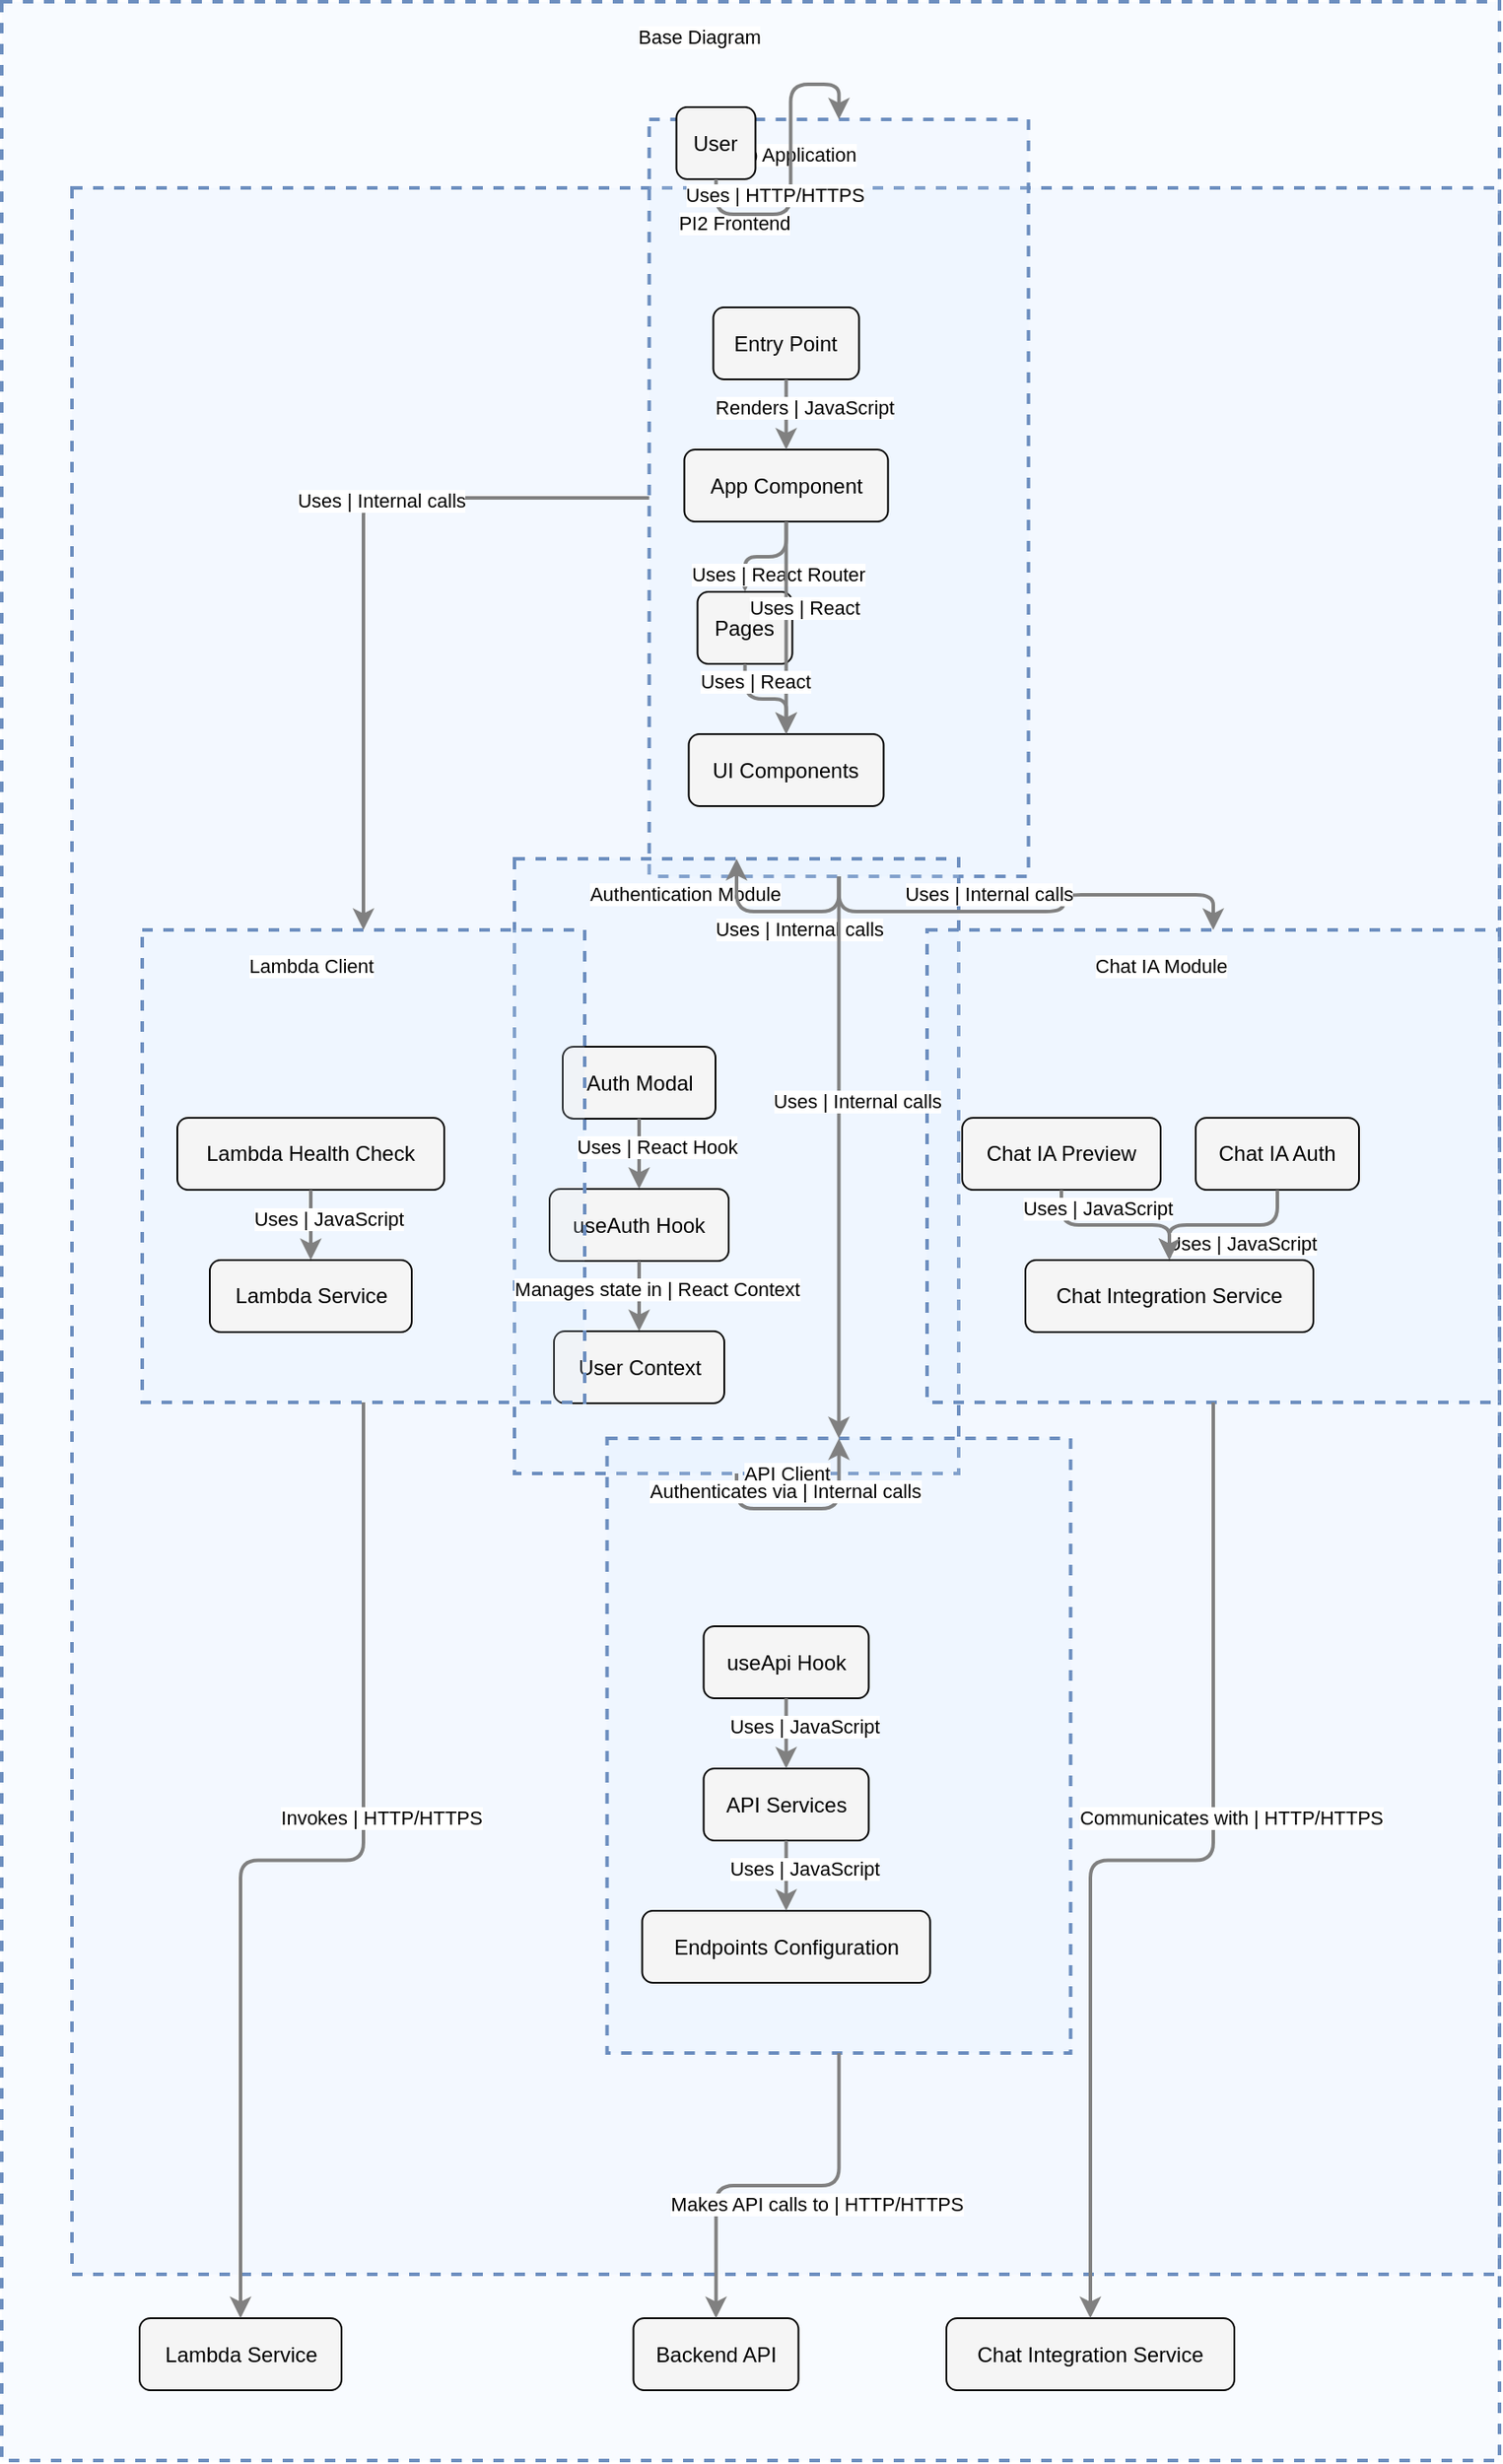 <?xml version="1.0" encoding="UTF-8"?>
        <mxfile version="14.6.5" type="device">
          <diagram id="codeviz-diagram" name="System Diagram">
            <mxGraphModel dx="1000" dy="1000" grid="1" gridSize="10" guides="1" tooltips="1" connect="1" arrows="1" fold="1" page="1" pageScale="1" pageWidth="1169" pageHeight="827" math="0" shadow="0">
              <root>
                <mxCell id="0"/>
                <mxCell id="1" parent="0"/>
                <mxCell id="web_app_boundary" value="" style="html=1;whiteSpace=wrap;container=1;fillColor=#dae8fc;strokeColor=#6c8ebf;dashed=1;fillOpacity=20;strokeWidth=2;containerType=none;recursiveResize=0;movable=1;resizable=1;autosize=0;dropTarget=0" vertex="1" parent="frontend_boundary">
                  <mxGeometry x="328.75" y="-39" width="216" height="431" as="geometry"/>
                </mxCell>
                <mxCell id="web_app_boundary_label" value="Web Application" style="edgeLabel;html=1;align=center;verticalAlign=middle;resizable=0;labelBackgroundColor=white;spacing=5" vertex="1" parent="frontend_boundary">
                  <mxGeometry x="336.75" y="-31" width="140" height="24" as="geometry"/>
                </mxCell>
<mxCell id="auth_module_boundary" value="" style="html=1;whiteSpace=wrap;container=1;fillColor=#dae8fc;strokeColor=#6c8ebf;dashed=1;fillOpacity=20;strokeWidth=2;containerType=none;recursiveResize=0;movable=1;resizable=1;autosize=0;dropTarget=0" vertex="1" parent="frontend_boundary">
                  <mxGeometry x="252" y="382" width="253" height="350" as="geometry"/>
                </mxCell>
                <mxCell id="auth_module_boundary_label" value="Authentication Module" style="edgeLabel;html=1;align=center;verticalAlign=middle;resizable=0;labelBackgroundColor=white;spacing=5" vertex="1" parent="frontend_boundary">
                  <mxGeometry x="260" y="390" width="177" height="24" as="geometry"/>
                </mxCell>
<mxCell id="api_client_boundary" value="" style="html=1;whiteSpace=wrap;container=1;fillColor=#dae8fc;strokeColor=#6c8ebf;dashed=1;fillOpacity=20;strokeWidth=2;containerType=none;recursiveResize=0;movable=1;resizable=1;autosize=0;dropTarget=0" vertex="1" parent="frontend_boundary">
                  <mxGeometry x="304.75" y="712" width="264" height="350" as="geometry"/>
                </mxCell>
                <mxCell id="api_client_boundary_label" value="API Client" style="edgeLabel;html=1;align=center;verticalAlign=middle;resizable=0;labelBackgroundColor=white;spacing=5" vertex="1" parent="frontend_boundary">
                  <mxGeometry x="312.75" y="720" width="188" height="24" as="geometry"/>
                </mxCell>
<mxCell id="chat_ia_module_boundary" value="" style="html=1;whiteSpace=wrap;container=1;fillColor=#dae8fc;strokeColor=#6c8ebf;dashed=1;fillOpacity=20;strokeWidth=2;containerType=none;recursiveResize=0;movable=1;resizable=1;autosize=0;dropTarget=0" vertex="1" parent="frontend_boundary">
                  <mxGeometry x="487" y="422.5" width="326" height="269" as="geometry"/>
                </mxCell>
                <mxCell id="chat_ia_module_boundary_label" value="Chat IA Module" style="edgeLabel;html=1;align=center;verticalAlign=middle;resizable=0;labelBackgroundColor=white;spacing=5" vertex="1" parent="frontend_boundary">
                  <mxGeometry x="495" y="430.5" width="250" height="24" as="geometry"/>
                </mxCell>
<mxCell id="lambda_client_boundary" value="" style="html=1;whiteSpace=wrap;container=1;fillColor=#dae8fc;strokeColor=#6c8ebf;dashed=1;fillOpacity=20;strokeWidth=2;containerType=none;recursiveResize=0;movable=1;resizable=1;autosize=0;dropTarget=0" vertex="1" parent="frontend_boundary">
                  <mxGeometry x="40" y="422.5" width="252" height="269" as="geometry"/>
                </mxCell>
                <mxCell id="lambda_client_boundary_label" value="Lambda Client" style="edgeLabel;html=1;align=center;verticalAlign=middle;resizable=0;labelBackgroundColor=white;spacing=5" vertex="1" parent="frontend_boundary">
                  <mxGeometry x="48" y="430.5" width="176" height="24" as="geometry"/>
                </mxCell>
<mxCell id="frontend_boundary" value="" style="html=1;whiteSpace=wrap;container=1;fillColor=#dae8fc;strokeColor=#6c8ebf;dashed=1;fillOpacity=20;strokeWidth=2;containerType=none;recursiveResize=0;movable=1;resizable=1;autosize=0;dropTarget=0" vertex="1" parent="base-diagram-group">
                  <mxGeometry x="40" y="106" width="813" height="1188" as="geometry"/>
                </mxCell>
                <mxCell id="frontend_boundary_label" value="PI2 Frontend" style="edgeLabel;html=1;align=center;verticalAlign=middle;resizable=0;labelBackgroundColor=white;spacing=5" vertex="1" parent="base-diagram-group">
                  <mxGeometry x="48" y="114" width="737" height="24" as="geometry"/>
                </mxCell>
<mxCell id="base-diagram-group" value="" style="html=1;whiteSpace=wrap;container=1;fillColor=#dae8fc;strokeColor=#6c8ebf;dashed=1;fillOpacity=20;strokeWidth=2;containerType=none;recursiveResize=0;movable=1;resizable=1;autosize=0;dropTarget=0" vertex="1" parent="1">
                  <mxGeometry x="20" y="0" width="853" height="1400" as="geometry"/>
                </mxCell>
                <mxCell id="base-diagram-group_label" value="Base Diagram" style="edgeLabel;html=1;align=center;verticalAlign=middle;resizable=0;labelBackgroundColor=white;spacing=5" vertex="1" parent="1">
                  <mxGeometry x="28" y="8" width="777" height="24" as="geometry"/>
                </mxCell>
                <mxCell id="user" value="User" style="rounded=1;whiteSpace=wrap;html=1;fillColor=#f5f5f5" vertex="1" parent="base-diagram-group">
                      <mxGeometry x="384.25" y="60" width="45" height="41" as="geometry"/>
                    </mxCell>
<mxCell id="backend_api" value="Backend API" style="rounded=1;whiteSpace=wrap;html=1;fillColor=#f5f5f5" vertex="1" parent="base-diagram-group">
                      <mxGeometry x="359.75" y="1319" width="94" height="41" as="geometry"/>
                    </mxCell>
<mxCell id="chat_service" value="Chat Integration Service" style="rounded=1;whiteSpace=wrap;html=1;fillColor=#f5f5f5" vertex="1" parent="base-diagram-group">
                      <mxGeometry x="538" y="1319" width="164" height="41" as="geometry"/>
                    </mxCell>
<mxCell id="lambda_service" value="Lambda Service" style="rounded=1;whiteSpace=wrap;html=1;fillColor=#f5f5f5" vertex="1" parent="base-diagram-group">
                      <mxGeometry x="78.5" y="1319" width="115" height="41" as="geometry"/>
                    </mxCell>
<mxCell id="app_component" value="App Component" style="rounded=1;whiteSpace=wrap;html=1;fillColor=#f5f5f5" vertex="1" parent="web_app_boundary">
                      <mxGeometry x="20" y="188" width="116" height="41" as="geometry"/>
                    </mxCell>
<mxCell id="entry_point" value="Entry Point" style="rounded=1;whiteSpace=wrap;html=1;fillColor=#f5f5f5" vertex="1" parent="web_app_boundary">
                      <mxGeometry x="36.5" y="107" width="83" height="41" as="geometry"/>
                    </mxCell>
<mxCell id="pages" value="Pages" style="rounded=1;whiteSpace=wrap;html=1;fillColor=#f5f5f5" vertex="1" parent="web_app_boundary">
                      <mxGeometry x="27.5" y="269" width="54" height="41" as="geometry"/>
                    </mxCell>
<mxCell id="ui_components" value="UI Components" style="rounded=1;whiteSpace=wrap;html=1;fillColor=#f5f5f5" vertex="1" parent="web_app_boundary">
                      <mxGeometry x="22.5" y="350" width="111" height="41" as="geometry"/>
                    </mxCell>
<mxCell id="auth_modal" value="Auth Modal" style="rounded=1;whiteSpace=wrap;html=1;fillColor=#f5f5f5" vertex="1" parent="auth_module_boundary">
                      <mxGeometry x="27.5" y="107" width="87" height="41" as="geometry"/>
                    </mxCell>
<mxCell id="use_auth_hook" value="useAuth Hook" style="rounded=1;whiteSpace=wrap;html=1;fillColor=#f5f5f5" vertex="1" parent="auth_module_boundary">
                      <mxGeometry x="20" y="188" width="102" height="41" as="geometry"/>
                    </mxCell>
<mxCell id="user_context" value="User Context" style="rounded=1;whiteSpace=wrap;html=1;fillColor=#f5f5f5" vertex="1" parent="auth_module_boundary">
                      <mxGeometry x="22.5" y="269" width="97" height="41" as="geometry"/>
                    </mxCell>
<mxCell id="api_services" value="API Services" style="rounded=1;whiteSpace=wrap;html=1;fillColor=#f5f5f5" vertex="1" parent="api_client_boundary">
                      <mxGeometry x="55" y="188" width="94" height="41" as="geometry"/>
                    </mxCell>
<mxCell id="endpoints_config" value="Endpoints Configuration" style="rounded=1;whiteSpace=wrap;html=1;fillColor=#f5f5f5" vertex="1" parent="api_client_boundary">
                      <mxGeometry x="20" y="269" width="164" height="41" as="geometry"/>
                    </mxCell>
<mxCell id="use_api_hook" value="useApi Hook" style="rounded=1;whiteSpace=wrap;html=1;fillColor=#f5f5f5" vertex="1" parent="api_client_boundary">
                      <mxGeometry x="55" y="107" width="94" height="41" as="geometry"/>
                    </mxCell>
<mxCell id="chat_ia_auth" value="Chat IA Auth" style="rounded=1;whiteSpace=wrap;html=1;fillColor=#f5f5f5" vertex="1" parent="chat_ia_module_boundary">
                      <mxGeometry x="153" y="107" width="93" height="41" as="geometry"/>
                    </mxCell>
<mxCell id="chat_ia_preview" value="Chat IA Preview" style="rounded=1;whiteSpace=wrap;html=1;fillColor=#f5f5f5" vertex="1" parent="chat_ia_module_boundary">
                      <mxGeometry x="20" y="107" width="113" height="41" as="geometry"/>
                    </mxCell>
<mxCell id="chat_integration" value="Chat Integration Service" style="rounded=1;whiteSpace=wrap;html=1;fillColor=#f5f5f5" vertex="1" parent="chat_ia_module_boundary">
                      <mxGeometry x="56" y="188" width="164" height="41" as="geometry"/>
                    </mxCell>
<mxCell id="lambda_service_component" value="Lambda Service" style="rounded=1;whiteSpace=wrap;html=1;fillColor=#f5f5f5" vertex="1" parent="lambda_client_boundary">
                      <mxGeometry x="38.5" y="188" width="115" height="41" as="geometry"/>
                    </mxCell>
<mxCell id="lambda_health_check" value="Lambda Health Check" style="rounded=1;whiteSpace=wrap;html=1;fillColor=#f5f5f5" vertex="1" parent="lambda_client_boundary">
                      <mxGeometry x="20" y="107" width="152" height="41" as="geometry"/>
                    </mxCell>
                <mxCell id="edge-e-entry_point-app_component" style="edgeStyle=orthogonalEdgeStyle;rounded=1;orthogonalLoop=1;jettySize=auto;html=1;strokeColor=#808080;strokeWidth=2;jumpStyle=arc;jumpSize=10;spacing=15;labelBackgroundColor=white;labelBorderColor=none" edge="1" parent="1" source="entry_point" target="app_component">
                    <mxGeometry relative="1" as="geometry"/>
                  </mxCell>
                  <mxCell id="edge-e-entry_point-app_component_label" value="Renders | JavaScript" style="edgeLabel;html=1;align=center;verticalAlign=middle;resizable=0;points=[];" vertex="1" connectable="0" parent="edge-e-entry_point-app_component">
                    <mxGeometry x="-0.2" y="10" relative="1" as="geometry">
                      <mxPoint as="offset"/>
                    </mxGeometry>
                  </mxCell>
<mxCell id="edge-e-app_component-pages" style="edgeStyle=orthogonalEdgeStyle;rounded=1;orthogonalLoop=1;jettySize=auto;html=1;strokeColor=#808080;strokeWidth=2;jumpStyle=arc;jumpSize=10;spacing=15;labelBackgroundColor=white;labelBorderColor=none" edge="1" parent="1" source="app_component" target="pages">
                    <mxGeometry relative="1" as="geometry"/>
                  </mxCell>
                  <mxCell id="edge-e-app_component-pages_label" value="Uses | React Router" style="edgeLabel;html=1;align=center;verticalAlign=middle;resizable=0;points=[];" vertex="1" connectable="0" parent="edge-e-app_component-pages">
                    <mxGeometry x="-0.2" y="10" relative="1" as="geometry">
                      <mxPoint as="offset"/>
                    </mxGeometry>
                  </mxCell>
<mxCell id="edge-e-app_component-ui_components" style="edgeStyle=orthogonalEdgeStyle;rounded=1;orthogonalLoop=1;jettySize=auto;html=1;strokeColor=#808080;strokeWidth=2;jumpStyle=arc;jumpSize=10;spacing=15;labelBackgroundColor=white;labelBorderColor=none" edge="1" parent="1" source="app_component" target="ui_components">
                    <mxGeometry relative="1" as="geometry"/>
                  </mxCell>
                  <mxCell id="edge-e-app_component-ui_components_label" value="Uses | React" style="edgeLabel;html=1;align=center;verticalAlign=middle;resizable=0;points=[];" vertex="1" connectable="0" parent="edge-e-app_component-ui_components">
                    <mxGeometry x="-0.2" y="10" relative="1" as="geometry">
                      <mxPoint as="offset"/>
                    </mxGeometry>
                  </mxCell>
<mxCell id="edge-e-pages-ui_components" style="edgeStyle=orthogonalEdgeStyle;rounded=1;orthogonalLoop=1;jettySize=auto;html=1;strokeColor=#808080;strokeWidth=2;jumpStyle=arc;jumpSize=10;spacing=15;labelBackgroundColor=white;labelBorderColor=none" edge="1" parent="1" source="pages" target="ui_components">
                    <mxGeometry relative="1" as="geometry"/>
                  </mxCell>
                  <mxCell id="edge-e-pages-ui_components_label" value="Uses | React" style="edgeLabel;html=1;align=center;verticalAlign=middle;resizable=0;points=[];" vertex="1" connectable="0" parent="edge-e-pages-ui_components">
                    <mxGeometry x="-0.2" y="10" relative="1" as="geometry">
                      <mxPoint as="offset"/>
                    </mxGeometry>
                  </mxCell>
<mxCell id="edge-e-auth_modal-use_auth_hook" style="edgeStyle=orthogonalEdgeStyle;rounded=1;orthogonalLoop=1;jettySize=auto;html=1;strokeColor=#808080;strokeWidth=2;jumpStyle=arc;jumpSize=10;spacing=15;labelBackgroundColor=white;labelBorderColor=none" edge="1" parent="1" source="auth_modal" target="use_auth_hook">
                    <mxGeometry relative="1" as="geometry"/>
                  </mxCell>
                  <mxCell id="edge-e-auth_modal-use_auth_hook_label" value="Uses | React Hook" style="edgeLabel;html=1;align=center;verticalAlign=middle;resizable=0;points=[];" vertex="1" connectable="0" parent="edge-e-auth_modal-use_auth_hook">
                    <mxGeometry x="-0.2" y="10" relative="1" as="geometry">
                      <mxPoint as="offset"/>
                    </mxGeometry>
                  </mxCell>
<mxCell id="edge-e-use_auth_hook-user_context" style="edgeStyle=orthogonalEdgeStyle;rounded=1;orthogonalLoop=1;jettySize=auto;html=1;strokeColor=#808080;strokeWidth=2;jumpStyle=arc;jumpSize=10;spacing=15;labelBackgroundColor=white;labelBorderColor=none" edge="1" parent="1" source="use_auth_hook" target="user_context">
                    <mxGeometry relative="1" as="geometry"/>
                  </mxCell>
                  <mxCell id="edge-e-use_auth_hook-user_context_label" value="Manages state in | React Context" style="edgeLabel;html=1;align=center;verticalAlign=middle;resizable=0;points=[];" vertex="1" connectable="0" parent="edge-e-use_auth_hook-user_context">
                    <mxGeometry x="-0.2" y="10" relative="1" as="geometry">
                      <mxPoint as="offset"/>
                    </mxGeometry>
                  </mxCell>
<mxCell id="edge-e-api_services-endpoints_config" style="edgeStyle=orthogonalEdgeStyle;rounded=1;orthogonalLoop=1;jettySize=auto;html=1;strokeColor=#808080;strokeWidth=2;jumpStyle=arc;jumpSize=10;spacing=15;labelBackgroundColor=white;labelBorderColor=none" edge="1" parent="1" source="api_services" target="endpoints_config">
                    <mxGeometry relative="1" as="geometry"/>
                  </mxCell>
                  <mxCell id="edge-e-api_services-endpoints_config_label" value="Uses | JavaScript" style="edgeLabel;html=1;align=center;verticalAlign=middle;resizable=0;points=[];" vertex="1" connectable="0" parent="edge-e-api_services-endpoints_config">
                    <mxGeometry x="-0.2" y="10" relative="1" as="geometry">
                      <mxPoint as="offset"/>
                    </mxGeometry>
                  </mxCell>
<mxCell id="edge-e-use_api_hook-api_services" style="edgeStyle=orthogonalEdgeStyle;rounded=1;orthogonalLoop=1;jettySize=auto;html=1;strokeColor=#808080;strokeWidth=2;jumpStyle=arc;jumpSize=10;spacing=15;labelBackgroundColor=white;labelBorderColor=none" edge="1" parent="1" source="use_api_hook" target="api_services">
                    <mxGeometry relative="1" as="geometry"/>
                  </mxCell>
                  <mxCell id="edge-e-use_api_hook-api_services_label" value="Uses | JavaScript" style="edgeLabel;html=1;align=center;verticalAlign=middle;resizable=0;points=[];" vertex="1" connectable="0" parent="edge-e-use_api_hook-api_services">
                    <mxGeometry x="-0.2" y="10" relative="1" as="geometry">
                      <mxPoint as="offset"/>
                    </mxGeometry>
                  </mxCell>
<mxCell id="edge-e-chat_ia_auth-chat_integration" style="edgeStyle=orthogonalEdgeStyle;rounded=1;orthogonalLoop=1;jettySize=auto;html=1;strokeColor=#808080;strokeWidth=2;jumpStyle=arc;jumpSize=10;spacing=15;labelBackgroundColor=white;labelBorderColor=none" edge="1" parent="1" source="chat_ia_auth" target="chat_integration">
                    <mxGeometry relative="1" as="geometry"/>
                  </mxCell>
                  <mxCell id="edge-e-chat_ia_auth-chat_integration_label" value="Uses | JavaScript" style="edgeLabel;html=1;align=center;verticalAlign=middle;resizable=0;points=[];" vertex="1" connectable="0" parent="edge-e-chat_ia_auth-chat_integration">
                    <mxGeometry x="-0.2" y="10" relative="1" as="geometry">
                      <mxPoint as="offset"/>
                    </mxGeometry>
                  </mxCell>
<mxCell id="edge-e-chat_ia_preview-chat_integration" style="edgeStyle=orthogonalEdgeStyle;rounded=1;orthogonalLoop=1;jettySize=auto;html=1;strokeColor=#808080;strokeWidth=2;jumpStyle=arc;jumpSize=10;spacing=15;labelBackgroundColor=white;labelBorderColor=none" edge="1" parent="1" source="chat_ia_preview" target="chat_integration">
                    <mxGeometry relative="1" as="geometry"/>
                  </mxCell>
                  <mxCell id="edge-e-chat_ia_preview-chat_integration_label" value="Uses | JavaScript" style="edgeLabel;html=1;align=center;verticalAlign=middle;resizable=0;points=[];" vertex="1" connectable="0" parent="edge-e-chat_ia_preview-chat_integration">
                    <mxGeometry x="-0.2" y="10" relative="1" as="geometry">
                      <mxPoint as="offset"/>
                    </mxGeometry>
                  </mxCell>
<mxCell id="edge-e-lambda_health_check-lambda_service_component" style="edgeStyle=orthogonalEdgeStyle;rounded=1;orthogonalLoop=1;jettySize=auto;html=1;strokeColor=#808080;strokeWidth=2;jumpStyle=arc;jumpSize=10;spacing=15;labelBackgroundColor=white;labelBorderColor=none" edge="1" parent="1" source="lambda_health_check" target="lambda_service_component">
                    <mxGeometry relative="1" as="geometry"/>
                  </mxCell>
                  <mxCell id="edge-e-lambda_health_check-lambda_service_component_label" value="Uses | JavaScript" style="edgeLabel;html=1;align=center;verticalAlign=middle;resizable=0;points=[];" vertex="1" connectable="0" parent="edge-e-lambda_health_check-lambda_service_component">
                    <mxGeometry x="-0.2" y="10" relative="1" as="geometry">
                      <mxPoint as="offset"/>
                    </mxGeometry>
                  </mxCell>
<mxCell id="edge-e-user-web_app_boundary" style="edgeStyle=orthogonalEdgeStyle;rounded=1;orthogonalLoop=1;jettySize=auto;html=1;strokeColor=#808080;strokeWidth=2;jumpStyle=arc;jumpSize=10;spacing=15;labelBackgroundColor=white;labelBorderColor=none" edge="1" parent="1" source="user" target="web_app_boundary">
                    <mxGeometry relative="1" as="geometry"/>
                  </mxCell>
                  <mxCell id="edge-e-user-web_app_boundary_label" value="Uses | HTTP/HTTPS" style="edgeLabel;html=1;align=center;verticalAlign=middle;resizable=0;points=[];" vertex="1" connectable="0" parent="edge-e-user-web_app_boundary">
                    <mxGeometry x="-0.2" y="10" relative="1" as="geometry">
                      <mxPoint as="offset"/>
                    </mxGeometry>
                  </mxCell>
<mxCell id="edge-e-web_app_boundary-auth_module_boundary" style="edgeStyle=orthogonalEdgeStyle;rounded=1;orthogonalLoop=1;jettySize=auto;html=1;strokeColor=#808080;strokeWidth=2;jumpStyle=arc;jumpSize=10;spacing=15;labelBackgroundColor=white;labelBorderColor=none" edge="1" parent="1" source="web_app_boundary" target="auth_module_boundary">
                    <mxGeometry relative="1" as="geometry"/>
                  </mxCell>
                  <mxCell id="edge-e-web_app_boundary-auth_module_boundary_label" value="Uses | Internal calls" style="edgeLabel;html=1;align=center;verticalAlign=middle;resizable=0;points=[];" vertex="1" connectable="0" parent="edge-e-web_app_boundary-auth_module_boundary">
                    <mxGeometry x="-0.2" y="10" relative="1" as="geometry">
                      <mxPoint as="offset"/>
                    </mxGeometry>
                  </mxCell>
<mxCell id="edge-e-web_app_boundary-api_client_boundary" style="edgeStyle=orthogonalEdgeStyle;rounded=1;orthogonalLoop=1;jettySize=auto;html=1;strokeColor=#808080;strokeWidth=2;jumpStyle=arc;jumpSize=10;spacing=15;labelBackgroundColor=white;labelBorderColor=none" edge="1" parent="1" source="web_app_boundary" target="api_client_boundary">
                    <mxGeometry relative="1" as="geometry"/>
                  </mxCell>
                  <mxCell id="edge-e-web_app_boundary-api_client_boundary_label" value="Uses | Internal calls" style="edgeLabel;html=1;align=center;verticalAlign=middle;resizable=0;points=[];" vertex="1" connectable="0" parent="edge-e-web_app_boundary-api_client_boundary">
                    <mxGeometry x="-0.2" y="10" relative="1" as="geometry">
                      <mxPoint as="offset"/>
                    </mxGeometry>
                  </mxCell>
<mxCell id="edge-e-web_app_boundary-chat_ia_module_boundary" style="edgeStyle=orthogonalEdgeStyle;rounded=1;orthogonalLoop=1;jettySize=auto;html=1;strokeColor=#808080;strokeWidth=2;jumpStyle=arc;jumpSize=10;spacing=15;labelBackgroundColor=white;labelBorderColor=none" edge="1" parent="1" source="web_app_boundary" target="chat_ia_module_boundary">
                    <mxGeometry relative="1" as="geometry"/>
                  </mxCell>
                  <mxCell id="edge-e-web_app_boundary-chat_ia_module_boundary_label" value="Uses | Internal calls" style="edgeLabel;html=1;align=center;verticalAlign=middle;resizable=0;points=[];" vertex="1" connectable="0" parent="edge-e-web_app_boundary-chat_ia_module_boundary">
                    <mxGeometry x="-0.2" y="10" relative="1" as="geometry">
                      <mxPoint as="offset"/>
                    </mxGeometry>
                  </mxCell>
<mxCell id="edge-e-web_app_boundary-lambda_client_boundary" style="edgeStyle=orthogonalEdgeStyle;rounded=1;orthogonalLoop=1;jettySize=auto;html=1;strokeColor=#808080;strokeWidth=2;jumpStyle=arc;jumpSize=10;spacing=15;labelBackgroundColor=white;labelBorderColor=none" edge="1" parent="1" source="web_app_boundary" target="lambda_client_boundary">
                    <mxGeometry relative="1" as="geometry"/>
                  </mxCell>
                  <mxCell id="edge-e-web_app_boundary-lambda_client_boundary_label" value="Uses | Internal calls" style="edgeLabel;html=1;align=center;verticalAlign=middle;resizable=0;points=[];" vertex="1" connectable="0" parent="edge-e-web_app_boundary-lambda_client_boundary">
                    <mxGeometry x="-0.2" y="10" relative="1" as="geometry">
                      <mxPoint as="offset"/>
                    </mxGeometry>
                  </mxCell>
<mxCell id="edge-e-auth_module_boundary-api_client_boundary" style="edgeStyle=orthogonalEdgeStyle;rounded=1;orthogonalLoop=1;jettySize=auto;html=1;strokeColor=#808080;strokeWidth=2;jumpStyle=arc;jumpSize=10;spacing=15;labelBackgroundColor=white;labelBorderColor=none" edge="1" parent="1" source="auth_module_boundary" target="api_client_boundary">
                    <mxGeometry relative="1" as="geometry"/>
                  </mxCell>
                  <mxCell id="edge-e-auth_module_boundary-api_client_boundary_label" value="Authenticates via | Internal calls" style="edgeLabel;html=1;align=center;verticalAlign=middle;resizable=0;points=[];" vertex="1" connectable="0" parent="edge-e-auth_module_boundary-api_client_boundary">
                    <mxGeometry x="-0.2" y="10" relative="1" as="geometry">
                      <mxPoint as="offset"/>
                    </mxGeometry>
                  </mxCell>
<mxCell id="edge-e-api_client_boundary-backend_api" style="edgeStyle=orthogonalEdgeStyle;rounded=1;orthogonalLoop=1;jettySize=auto;html=1;strokeColor=#808080;strokeWidth=2;jumpStyle=arc;jumpSize=10;spacing=15;labelBackgroundColor=white;labelBorderColor=none" edge="1" parent="1" source="api_client_boundary" target="backend_api">
                    <mxGeometry relative="1" as="geometry"/>
                  </mxCell>
                  <mxCell id="edge-e-api_client_boundary-backend_api_label" value="Makes API calls to | HTTP/HTTPS" style="edgeLabel;html=1;align=center;verticalAlign=middle;resizable=0;points=[];" vertex="1" connectable="0" parent="edge-e-api_client_boundary-backend_api">
                    <mxGeometry x="-0.2" y="10" relative="1" as="geometry">
                      <mxPoint as="offset"/>
                    </mxGeometry>
                  </mxCell>
<mxCell id="edge-e-chat_ia_module_boundary-chat_service" style="edgeStyle=orthogonalEdgeStyle;rounded=1;orthogonalLoop=1;jettySize=auto;html=1;strokeColor=#808080;strokeWidth=2;jumpStyle=arc;jumpSize=10;spacing=15;labelBackgroundColor=white;labelBorderColor=none" edge="1" parent="1" source="chat_ia_module_boundary" target="chat_service">
                    <mxGeometry relative="1" as="geometry"/>
                  </mxCell>
                  <mxCell id="edge-e-chat_ia_module_boundary-chat_service_label" value="Communicates with | HTTP/HTTPS" style="edgeLabel;html=1;align=center;verticalAlign=middle;resizable=0;points=[];" vertex="1" connectable="0" parent="edge-e-chat_ia_module_boundary-chat_service">
                    <mxGeometry x="-0.2" y="10" relative="1" as="geometry">
                      <mxPoint as="offset"/>
                    </mxGeometry>
                  </mxCell>
<mxCell id="edge-e-lambda_client_boundary-lambda_service" style="edgeStyle=orthogonalEdgeStyle;rounded=1;orthogonalLoop=1;jettySize=auto;html=1;strokeColor=#808080;strokeWidth=2;jumpStyle=arc;jumpSize=10;spacing=15;labelBackgroundColor=white;labelBorderColor=none" edge="1" parent="1" source="lambda_client_boundary" target="lambda_service">
                    <mxGeometry relative="1" as="geometry"/>
                  </mxCell>
                  <mxCell id="edge-e-lambda_client_boundary-lambda_service_label" value="Invokes | HTTP/HTTPS" style="edgeLabel;html=1;align=center;verticalAlign=middle;resizable=0;points=[];" vertex="1" connectable="0" parent="edge-e-lambda_client_boundary-lambda_service">
                    <mxGeometry x="-0.2" y="10" relative="1" as="geometry">
                      <mxPoint as="offset"/>
                    </mxGeometry>
                  </mxCell>
              </root>
            </mxGraphModel>
          </diagram>
        </mxfile>